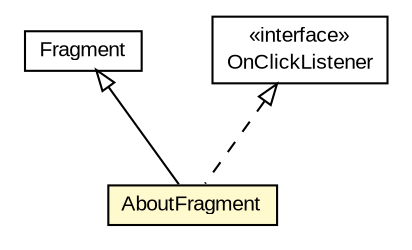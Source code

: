 #!/usr/local/bin/dot
#
# Class diagram 
# Generated by UMLGraph version R5_6-24-gf6e263 (http://www.umlgraph.org/)
#

digraph G {
	edge [fontname="arial",fontsize=10,labelfontname="arial",labelfontsize=10];
	node [fontname="arial",fontsize=10,shape=plaintext];
	nodesep=0.25;
	ranksep=0.5;
	// org.osmdroid.intro.AboutFragment
	c6710 [label=<<table title="org.osmdroid.intro.AboutFragment" border="0" cellborder="1" cellspacing="0" cellpadding="2" port="p" bgcolor="lemonChiffon" href="./AboutFragment.html">
		<tr><td><table border="0" cellspacing="0" cellpadding="1">
<tr><td align="center" balign="center"> AboutFragment </td></tr>
		</table></td></tr>
		</table>>, URL="./AboutFragment.html", fontname="arial", fontcolor="black", fontsize=10.0];
	//org.osmdroid.intro.AboutFragment extends android.support.v4.app.Fragment
	c7078:p -> c6710:p [dir=back,arrowtail=empty];
	//org.osmdroid.intro.AboutFragment implements android.view.View.OnClickListener
	c7079:p -> c6710:p [dir=back,arrowtail=empty,style=dashed];
	// android.support.v4.app.Fragment
	c7078 [label=<<table title="android.support.v4.app.Fragment" border="0" cellborder="1" cellspacing="0" cellpadding="2" port="p" href="http://java.sun.com/j2se/1.4.2/docs/api/android/support/v4/app/Fragment.html">
		<tr><td><table border="0" cellspacing="0" cellpadding="1">
<tr><td align="center" balign="center"> Fragment </td></tr>
		</table></td></tr>
		</table>>, URL="http://java.sun.com/j2se/1.4.2/docs/api/android/support/v4/app/Fragment.html", fontname="arial", fontcolor="black", fontsize=10.0];
	// android.view.View.OnClickListener
	c7079 [label=<<table title="android.view.View.OnClickListener" border="0" cellborder="1" cellspacing="0" cellpadding="2" port="p" href="http://java.sun.com/j2se/1.4.2/docs/api/android/view/View/OnClickListener.html">
		<tr><td><table border="0" cellspacing="0" cellpadding="1">
<tr><td align="center" balign="center"> &#171;interface&#187; </td></tr>
<tr><td align="center" balign="center"> OnClickListener </td></tr>
		</table></td></tr>
		</table>>, URL="http://java.sun.com/j2se/1.4.2/docs/api/android/view/View/OnClickListener.html", fontname="arial", fontcolor="black", fontsize=10.0];
}

